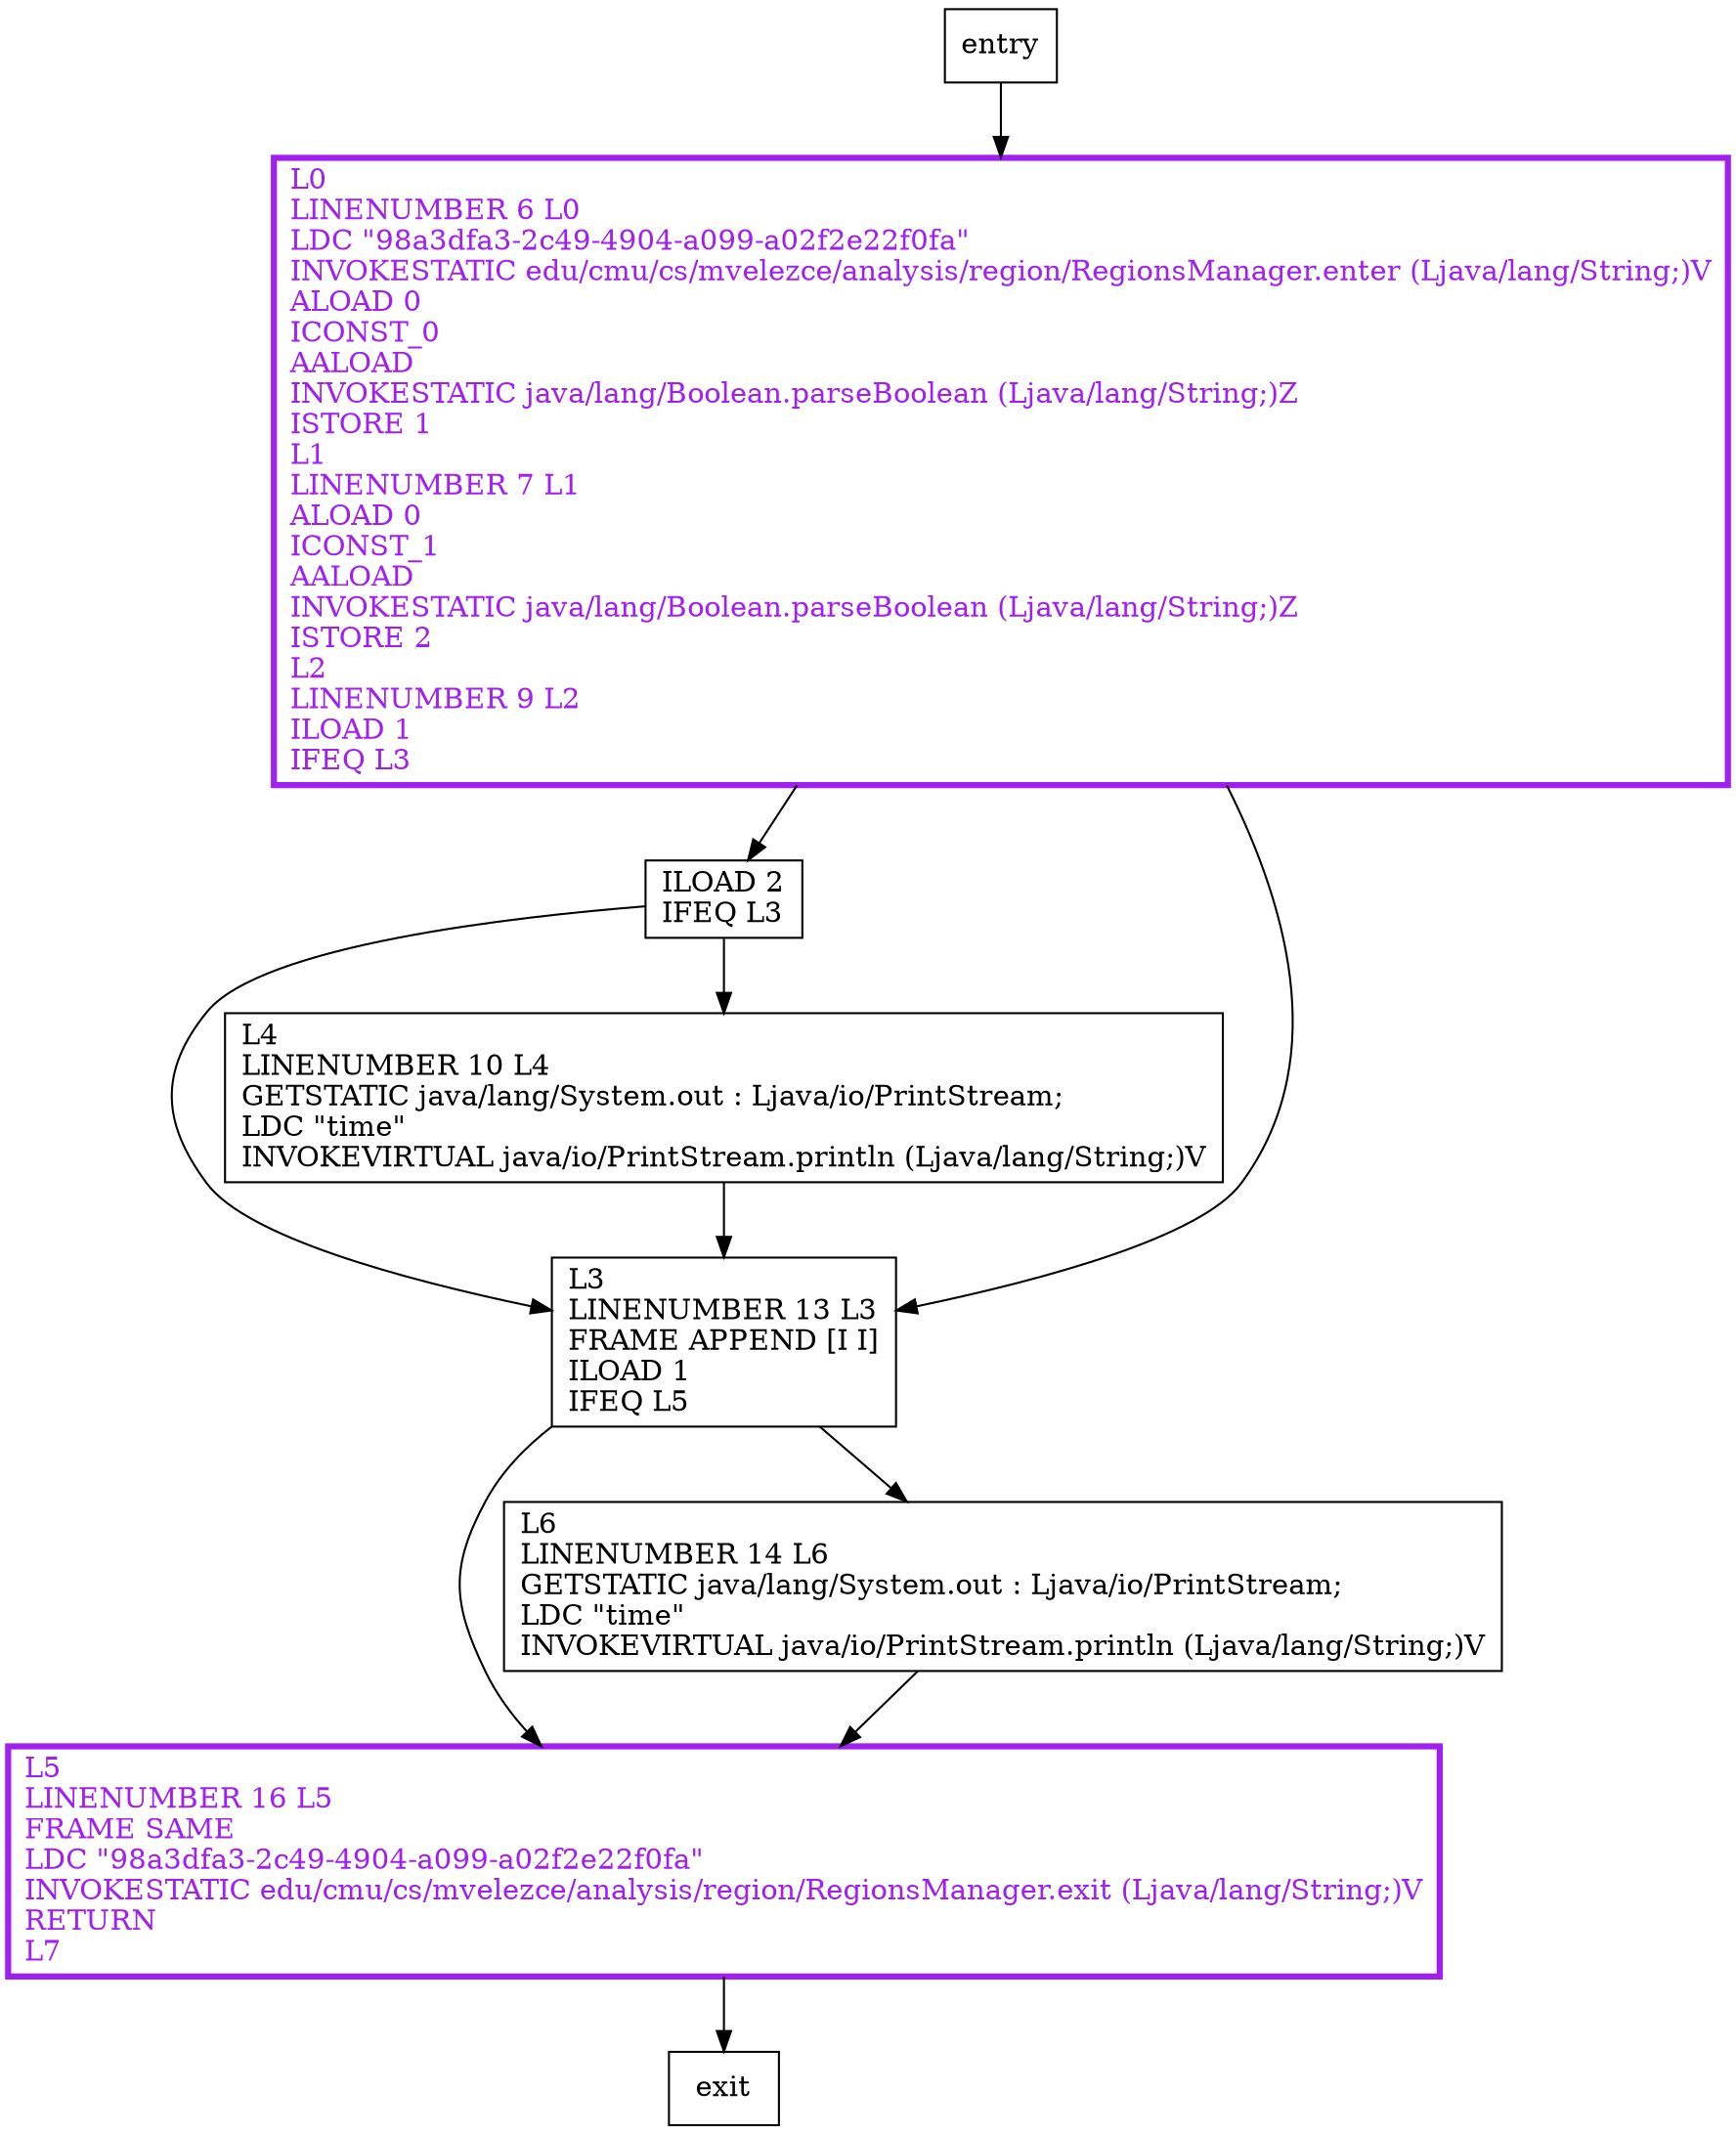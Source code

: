 digraph main {
node [shape=record];
492166433 [label="ILOAD 2\lIFEQ L3\l"];
935176579 [label="L5\lLINENUMBER 16 L5\lFRAME SAME\lLDC \"98a3dfa3-2c49-4904-a099-a02f2e22f0fa\"\lINVOKESTATIC edu/cmu/cs/mvelezce/analysis/region/RegionsManager.exit (Ljava/lang/String;)V\lRETURN\lL7\l"];
376330861 [label="L0\lLINENUMBER 6 L0\lLDC \"98a3dfa3-2c49-4904-a099-a02f2e22f0fa\"\lINVOKESTATIC edu/cmu/cs/mvelezce/analysis/region/RegionsManager.enter (Ljava/lang/String;)V\lALOAD 0\lICONST_0\lAALOAD\lINVOKESTATIC java/lang/Boolean.parseBoolean (Ljava/lang/String;)Z\lISTORE 1\lL1\lLINENUMBER 7 L1\lALOAD 0\lICONST_1\lAALOAD\lINVOKESTATIC java/lang/Boolean.parseBoolean (Ljava/lang/String;)Z\lISTORE 2\lL2\lLINENUMBER 9 L2\lILOAD 1\lIFEQ L3\l"];
2104246393 [label="L3\lLINENUMBER 13 L3\lFRAME APPEND [I I]\lILOAD 1\lIFEQ L5\l"];
70435057 [label="L6\lLINENUMBER 14 L6\lGETSTATIC java/lang/System.out : Ljava/io/PrintStream;\lLDC \"time\"\lINVOKEVIRTUAL java/io/PrintStream.println (Ljava/lang/String;)V\l"];
1617646499 [label="L4\lLINENUMBER 10 L4\lGETSTATIC java/lang/System.out : Ljava/io/PrintStream;\lLDC \"time\"\lINVOKEVIRTUAL java/io/PrintStream.println (Ljava/lang/String;)V\l"];
entry;
exit;
492166433 -> 2104246393;
492166433 -> 1617646499;
entry -> 376330861;
935176579 -> exit;
376330861 -> 492166433;
376330861 -> 2104246393;
2104246393 -> 935176579;
2104246393 -> 70435057;
70435057 -> 935176579;
1617646499 -> 2104246393;
935176579[fontcolor="purple", penwidth=3, color="purple"];
376330861[fontcolor="purple", penwidth=3, color="purple"];
}
